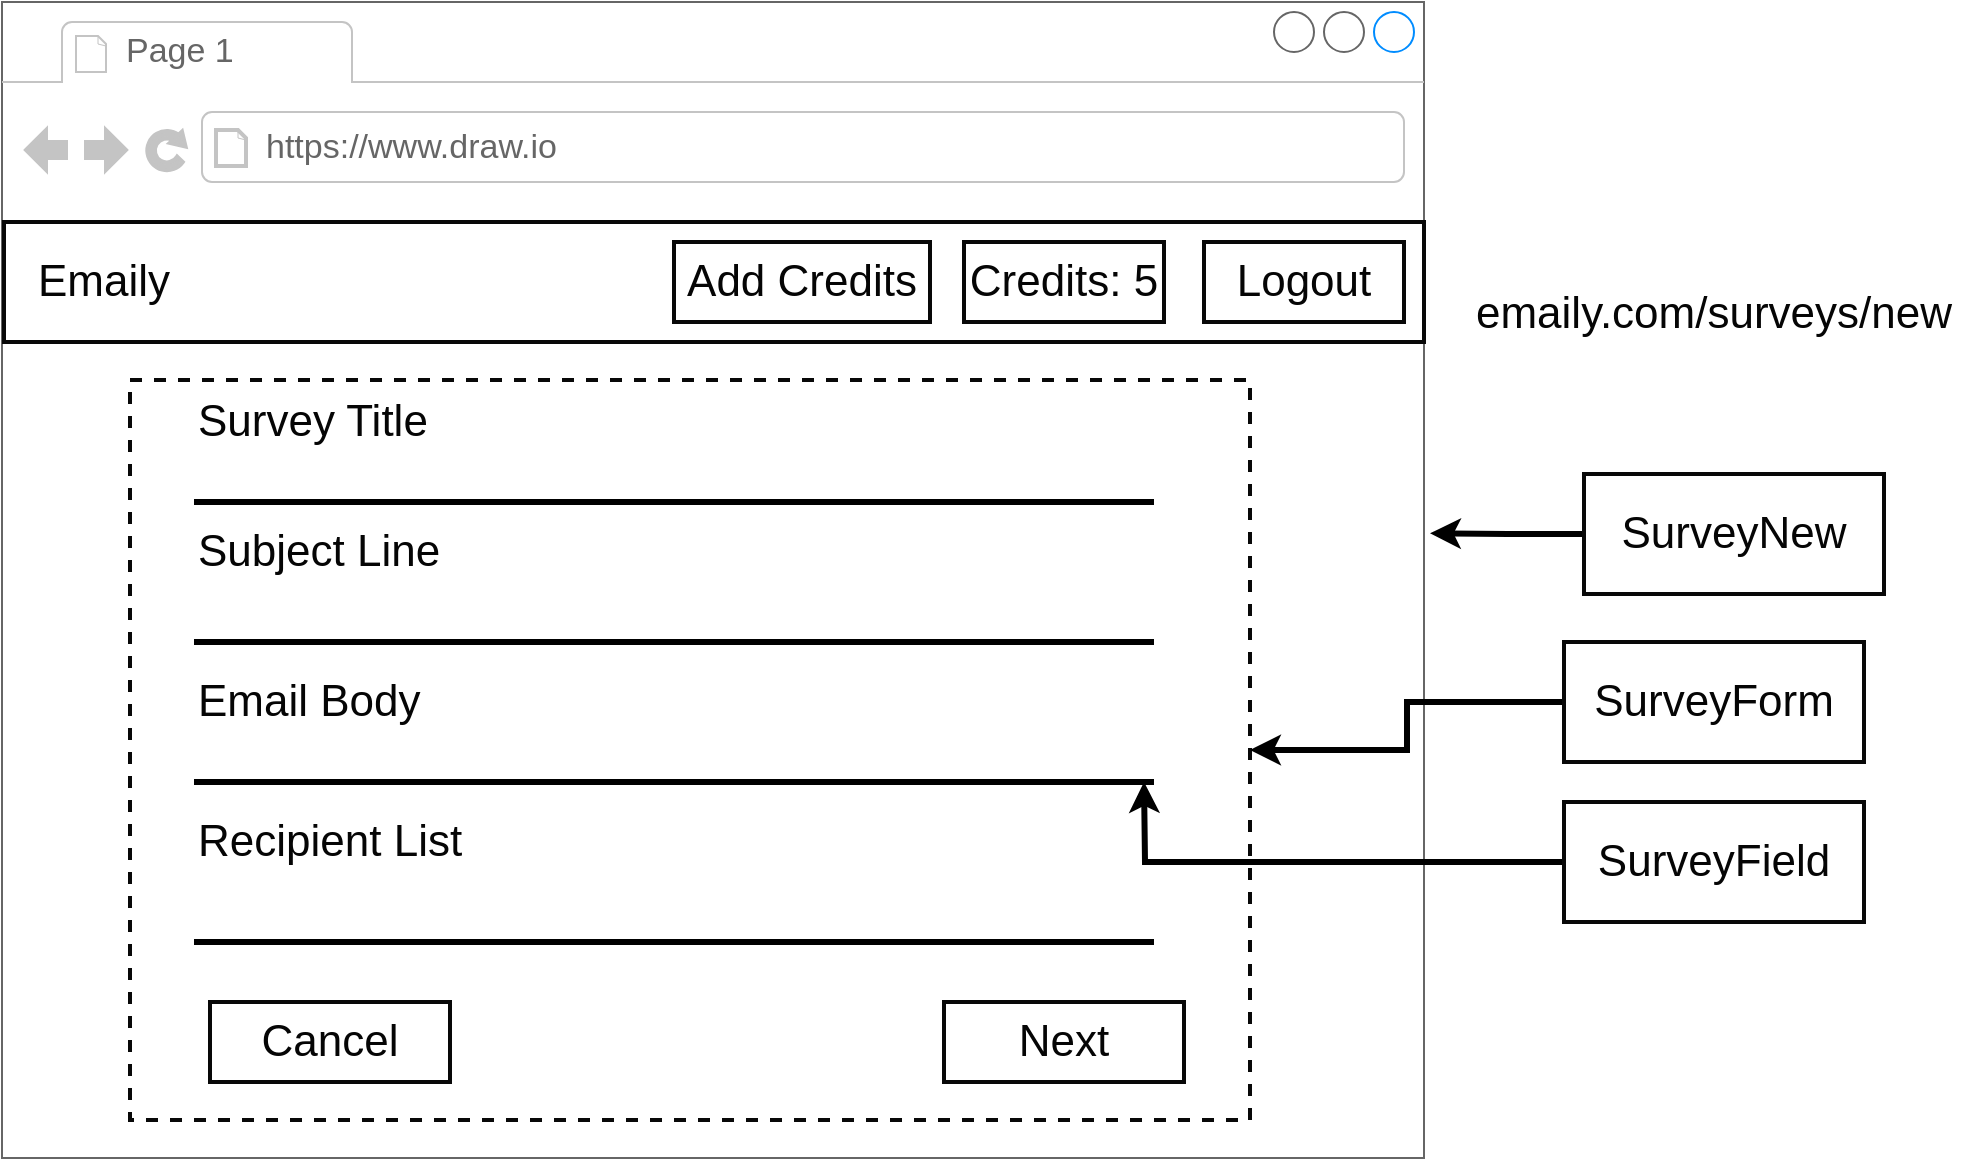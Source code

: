 <mxfile version="14.9.6" type="github" pages="14"><diagram id="0554aba6-4b60-9fb9-dcf9-7ab6ecd33e4d" name="001 - form"><mxGraphModel dx="1075" dy="-225" grid="1" gridSize="10" guides="1" tooltips="1" connect="1" arrows="1" fold="1" page="1" pageScale="1" pageWidth="1100" pageHeight="850" background="#ffffff" math="0" shadow="0"><root><mxCell id="0"/><mxCell id="1" parent="0"/><mxCell id="43" value="" style="strokeWidth=1;shadow=0;dashed=0;align=center;html=1;shape=mxgraph.mockup.containers.browserWindow;rSize=0;fillColor=#ffffff;strokeColor=#666666;mainText=,;recursiveResize=0;rounded=0;labelBackgroundColor=none;fontSize=22;fontColor=#050505;" parent="1" vertex="1"><mxGeometry x="50" y="930" width="711" height="578" as="geometry"/></mxCell><mxCell id="44" value="Page 1" style="strokeWidth=1;shadow=0;dashed=0;align=center;html=1;shape=mxgraph.mockup.containers.anchor;fontSize=17;fontColor=#666666;align=left;" parent="43" vertex="1"><mxGeometry x="60" y="12" width="110" height="26" as="geometry"/></mxCell><mxCell id="45" value="https://www.draw.io" style="strokeWidth=1;shadow=0;dashed=0;align=center;html=1;shape=mxgraph.mockup.containers.anchor;rSize=0;fontSize=17;fontColor=#666666;align=left;" parent="43" vertex="1"><mxGeometry x="130" y="60" width="250" height="26" as="geometry"/></mxCell><mxCell id="48" value="" style="rounded=0;whiteSpace=wrap;html=1;shadow=0;labelBackgroundColor=none;strokeColor=#080808;strokeWidth=2;fillColor=#ffffff;fontSize=22;fontColor=#050505;align=left;dashed=1;" parent="43" vertex="1"><mxGeometry x="64" y="189" width="560" height="370" as="geometry"/></mxCell><mxCell id="23" value="Survey Title" style="text;html=1;strokeColor=none;fillColor=none;align=left;verticalAlign=middle;whiteSpace=wrap;rounded=0;shadow=0;fontSize=22;fontColor=#050505;" parent="1" vertex="1"><mxGeometry x="146" y="1130" width="125" height="20" as="geometry"/></mxCell><mxCell id="24" value="Subject Line" style="text;html=1;strokeColor=none;fillColor=none;align=left;verticalAlign=middle;whiteSpace=wrap;rounded=0;shadow=0;fontSize=22;fontColor=#050505;" parent="1" vertex="1"><mxGeometry x="146" y="1195" width="125" height="20" as="geometry"/></mxCell><mxCell id="25" value="Email Body" style="text;html=1;strokeColor=none;fillColor=none;align=left;verticalAlign=middle;whiteSpace=wrap;rounded=0;shadow=0;fontSize=22;fontColor=#050505;" parent="1" vertex="1"><mxGeometry x="146" y="1270" width="125" height="20" as="geometry"/></mxCell><mxCell id="26" value="Recipient List" style="text;html=1;strokeColor=none;fillColor=none;align=left;verticalAlign=middle;whiteSpace=wrap;rounded=0;shadow=0;fontSize=22;fontColor=#050505;" parent="1" vertex="1"><mxGeometry x="146" y="1340" width="140" height="20" as="geometry"/></mxCell><mxCell id="27" value="Cancel" style="rounded=0;whiteSpace=wrap;html=1;shadow=0;strokeColor=#080808;strokeWidth=2;fillColor=none;fontSize=22;fontColor=#050505;align=center;" parent="1" vertex="1"><mxGeometry x="154" y="1430" width="120" height="40" as="geometry"/></mxCell><mxCell id="28" value="Next" style="rounded=0;whiteSpace=wrap;html=1;shadow=0;strokeColor=#080808;strokeWidth=2;fillColor=none;fontSize=22;fontColor=#050505;align=center;" parent="1" vertex="1"><mxGeometry x="521" y="1430" width="120" height="40" as="geometry"/></mxCell><mxCell id="29" value="" style="endArrow=none;html=1;strokeWidth=3;fontSize=22;fontColor=#050505;" parent="1" edge="1"><mxGeometry width="50" height="50" relative="1" as="geometry"><mxPoint x="146" y="1180" as="sourcePoint"/><mxPoint x="626" y="1180" as="targetPoint"/></mxGeometry></mxCell><mxCell id="30" value="" style="endArrow=none;html=1;strokeWidth=3;fontSize=22;fontColor=#050505;" parent="1" edge="1"><mxGeometry width="50" height="50" relative="1" as="geometry"><mxPoint x="146" y="1250" as="sourcePoint"/><mxPoint x="626" y="1250" as="targetPoint"/></mxGeometry></mxCell><mxCell id="31" value="" style="endArrow=none;html=1;strokeWidth=3;fontSize=22;fontColor=#050505;" parent="1" edge="1"><mxGeometry width="50" height="50" relative="1" as="geometry"><mxPoint x="146" y="1320" as="sourcePoint"/><mxPoint x="626" y="1320" as="targetPoint"/></mxGeometry></mxCell><mxCell id="32" value="" style="endArrow=none;html=1;strokeWidth=3;fontSize=22;fontColor=#050505;" parent="1" edge="1"><mxGeometry width="50" height="50" relative="1" as="geometry"><mxPoint x="146" y="1400" as="sourcePoint"/><mxPoint x="626" y="1400" as="targetPoint"/></mxGeometry></mxCell><mxCell id="33" value="" style="rounded=0;whiteSpace=wrap;html=1;shadow=0;strokeColor=#080808;strokeWidth=2;fillColor=none;fontSize=22;fontColor=#050505;align=center;" parent="1" vertex="1"><mxGeometry x="51" y="1040" width="710" height="60" as="geometry"/></mxCell><mxCell id="34" value="Emaily" style="text;html=1;strokeColor=none;fillColor=none;align=center;verticalAlign=middle;whiteSpace=wrap;rounded=0;shadow=0;fontSize=22;fontColor=#050505;" parent="1" vertex="1"><mxGeometry x="81" y="1060" width="40" height="20" as="geometry"/></mxCell><mxCell id="35" value="Logout" style="rounded=0;whiteSpace=wrap;html=1;shadow=0;strokeColor=#080808;strokeWidth=2;fillColor=none;fontSize=22;fontColor=#050505;align=center;" parent="1" vertex="1"><mxGeometry x="651" y="1050" width="100" height="40" as="geometry"/></mxCell><mxCell id="36" value="Credits: 5" style="rounded=0;whiteSpace=wrap;html=1;shadow=0;strokeColor=#080808;strokeWidth=2;fillColor=none;fontSize=22;fontColor=#050505;align=center;" parent="1" vertex="1"><mxGeometry x="531" y="1050" width="100" height="40" as="geometry"/></mxCell><mxCell id="37" value="Add Credits" style="rounded=0;whiteSpace=wrap;html=1;shadow=0;strokeColor=#080808;strokeWidth=2;fillColor=none;fontSize=22;fontColor=#050505;align=center;" parent="1" vertex="1"><mxGeometry x="386" y="1050" width="128" height="40" as="geometry"/></mxCell><mxCell id="38" value="emaily.com/surveys/&lt;span&gt;new&lt;/span&gt;" style="text;html=1;strokeColor=none;fillColor=none;align=center;verticalAlign=middle;whiteSpace=wrap;rounded=0;shadow=0;labelBackgroundColor=none;fontSize=22;fontColor=#050505;" parent="1" vertex="1"><mxGeometry x="781" y="1070" width="250" height="32" as="geometry"/></mxCell><mxCell id="39" style="edgeStyle=orthogonalEdgeStyle;rounded=0;html=1;exitX=0;exitY=0.5;entryX=1.004;entryY=0.475;entryPerimeter=0;startArrow=none;startFill=0;endArrow=classic;endFill=1;jettySize=auto;orthogonalLoop=1;strokeColor=#000000;strokeWidth=3;fontSize=22;fontColor=#050505;" parent="1" source="40" edge="1"><mxGeometry relative="1" as="geometry"><mxPoint x="764" y="1195.667" as="targetPoint"/></mxGeometry></mxCell><mxCell id="40" value="SurveyNew" style="rounded=0;whiteSpace=wrap;html=1;shadow=0;labelBackgroundColor=none;strokeColor=#080808;strokeWidth=2;fillColor=#ffffff;fontSize=22;fontColor=#050505;align=center;" parent="1" vertex="1"><mxGeometry x="841" y="1166" width="150" height="60" as="geometry"/></mxCell><mxCell id="41" style="edgeStyle=orthogonalEdgeStyle;rounded=0;html=1;exitX=0;exitY=0.5;startArrow=none;startFill=0;endArrow=classic;endFill=1;jettySize=auto;orthogonalLoop=1;strokeColor=#000000;strokeWidth=3;fontSize=22;fontColor=#050505;" parent="1" source="42" edge="1"><mxGeometry relative="1" as="geometry"><mxPoint x="621" y="1320" as="targetPoint"/></mxGeometry></mxCell><mxCell id="42" value="SurveyField" style="rounded=0;whiteSpace=wrap;html=1;shadow=0;labelBackgroundColor=none;strokeColor=#080808;strokeWidth=2;fillColor=#ffffff;fontSize=22;fontColor=#050505;align=center;" parent="1" vertex="1"><mxGeometry x="831" y="1330" width="150" height="60" as="geometry"/></mxCell><mxCell id="49" style="edgeStyle=orthogonalEdgeStyle;rounded=0;html=1;exitX=0;exitY=0.5;entryX=1;entryY=0.5;startArrow=none;startFill=0;endArrow=classic;endFill=1;jettySize=auto;orthogonalLoop=1;strokeColor=#000000;strokeWidth=3;fontSize=22;fontColor=#050505;" parent="1" source="46" target="48" edge="1"><mxGeometry relative="1" as="geometry"/></mxCell><mxCell id="46" value="SurveyForm" style="rounded=0;whiteSpace=wrap;html=1;shadow=0;labelBackgroundColor=none;strokeColor=#080808;strokeWidth=2;fillColor=#ffffff;fontSize=22;fontColor=#050505;align=center;" parent="1" vertex="1"><mxGeometry x="831" y="1250" width="150" height="60" as="geometry"/></mxCell></root></mxGraphModel></diagram><diagram id="a4adfacc-99eb-7467-ebf9-5bfe6834c10f" name="002 - form review"><mxGraphModel dx="1194" dy="-341" grid="1" gridSize="10" guides="1" tooltips="1" connect="1" arrows="1" fold="1" page="1" pageScale="1" pageWidth="1100" pageHeight="850" background="#ffffff" math="0" shadow="0"><root><mxCell id="0"/><mxCell id="1" parent="0"/><mxCell id="2" value="" style="strokeWidth=1;shadow=0;dashed=0;align=center;html=1;shape=mxgraph.mockup.containers.browserWindow;rSize=0;fillColor=#ffffff;strokeColor=#666666;mainText=,;recursiveResize=0;rounded=0;labelBackgroundColor=none;fontSize=22;fontColor=#050505;" parent="1" vertex="1"><mxGeometry x="50" y="930" width="711" height="578" as="geometry"/></mxCell><mxCell id="3" value="Page 1" style="strokeWidth=1;shadow=0;dashed=0;align=center;html=1;shape=mxgraph.mockup.containers.anchor;fontSize=17;fontColor=#666666;align=left;" parent="2" vertex="1"><mxGeometry x="60" y="12" width="110" height="26" as="geometry"/></mxCell><mxCell id="4" value="https://www.draw.io" style="strokeWidth=1;shadow=0;dashed=0;align=center;html=1;shape=mxgraph.mockup.containers.anchor;rSize=0;fontSize=17;fontColor=#666666;align=left;" parent="2" vertex="1"><mxGeometry x="130" y="60" width="250" height="26" as="geometry"/></mxCell><mxCell id="25" value="Campaign #01" style="text;html=1;strokeColor=none;fillColor=none;align=left;verticalAlign=middle;whiteSpace=wrap;rounded=0;shadow=0;labelBackgroundColor=none;fontSize=22;fontColor=#050505;fontStyle=2" parent="2" vertex="1"><mxGeometry x="96" y="226" width="504" height="20" as="geometry"/></mxCell><mxCell id="26" value="How was our service?" style="text;html=1;strokeColor=none;fillColor=none;align=left;verticalAlign=middle;whiteSpace=wrap;rounded=0;shadow=0;labelBackgroundColor=none;fontSize=22;fontColor=#050505;fontStyle=2" parent="2" vertex="1"><mxGeometry x="96" y="296" width="504" height="20" as="geometry"/></mxCell><mxCell id="27" value="Please rate your recent purchase" style="text;html=1;strokeColor=none;fillColor=none;align=left;verticalAlign=middle;whiteSpace=wrap;rounded=0;shadow=0;labelBackgroundColor=none;fontSize=22;fontColor=#050505;fontStyle=2" parent="2" vertex="1"><mxGeometry x="96" y="364" width="504" height="20" as="geometry"/></mxCell><mxCell id="28" value="email@email.com, email@email.com" style="text;html=1;strokeColor=none;fillColor=none;align=left;verticalAlign=middle;whiteSpace=wrap;rounded=0;shadow=0;labelBackgroundColor=none;fontSize=22;fontColor=#050505;fontStyle=2" parent="2" vertex="1"><mxGeometry x="97" y="440" width="504" height="20" as="geometry"/></mxCell><mxCell id="5" value="Survey Title" style="text;html=1;strokeColor=none;fillColor=none;align=left;verticalAlign=middle;whiteSpace=wrap;rounded=0;shadow=0;fontSize=22;fontColor=#050505;" parent="1" vertex="1"><mxGeometry x="146" y="1130" width="125" height="20" as="geometry"/></mxCell><mxCell id="6" value="Subject Line" style="text;html=1;strokeColor=none;fillColor=none;align=left;verticalAlign=middle;whiteSpace=wrap;rounded=0;shadow=0;fontSize=22;fontColor=#050505;" parent="1" vertex="1"><mxGeometry x="146" y="1195" width="125" height="20" as="geometry"/></mxCell><mxCell id="7" value="Email Body" style="text;html=1;strokeColor=none;fillColor=none;align=left;verticalAlign=middle;whiteSpace=wrap;rounded=0;shadow=0;fontSize=22;fontColor=#050505;" parent="1" vertex="1"><mxGeometry x="146" y="1270" width="125" height="20" as="geometry"/></mxCell><mxCell id="8" value="Recipient List" style="text;html=1;strokeColor=none;fillColor=none;align=left;verticalAlign=middle;whiteSpace=wrap;rounded=0;shadow=0;fontSize=22;fontColor=#050505;" parent="1" vertex="1"><mxGeometry x="146" y="1340" width="140" height="20" as="geometry"/></mxCell><mxCell id="9" value="Back" style="rounded=0;whiteSpace=wrap;html=1;shadow=0;strokeColor=#080808;strokeWidth=2;fillColor=none;fontSize=22;fontColor=#050505;align=center;" parent="1" vertex="1"><mxGeometry x="154" y="1430" width="120" height="40" as="geometry"/></mxCell><mxCell id="10" value="Send" style="rounded=0;whiteSpace=wrap;html=1;shadow=0;strokeColor=#080808;strokeWidth=2;fillColor=none;fontSize=22;fontColor=#050505;align=center;" parent="1" vertex="1"><mxGeometry x="521" y="1430" width="120" height="40" as="geometry"/></mxCell><mxCell id="15" value="" style="rounded=0;whiteSpace=wrap;html=1;shadow=0;strokeColor=#080808;strokeWidth=2;fillColor=none;fontSize=22;fontColor=#050505;align=center;" parent="1" vertex="1"><mxGeometry x="51" y="1040" width="710" height="60" as="geometry"/></mxCell><mxCell id="16" value="Emaily" style="text;html=1;strokeColor=none;fillColor=none;align=center;verticalAlign=middle;whiteSpace=wrap;rounded=0;shadow=0;fontSize=22;fontColor=#050505;" parent="1" vertex="1"><mxGeometry x="81" y="1060" width="40" height="20" as="geometry"/></mxCell><mxCell id="17" value="Logout" style="rounded=0;whiteSpace=wrap;html=1;shadow=0;strokeColor=#080808;strokeWidth=2;fillColor=none;fontSize=22;fontColor=#050505;align=center;" parent="1" vertex="1"><mxGeometry x="651" y="1050" width="100" height="40" as="geometry"/></mxCell><mxCell id="18" value="Credits: 5" style="rounded=0;whiteSpace=wrap;html=1;shadow=0;strokeColor=#080808;strokeWidth=2;fillColor=none;fontSize=22;fontColor=#050505;align=center;" parent="1" vertex="1"><mxGeometry x="531" y="1050" width="100" height="40" as="geometry"/></mxCell><mxCell id="19" value="Add Credits" style="rounded=0;whiteSpace=wrap;html=1;shadow=0;strokeColor=#080808;strokeWidth=2;fillColor=none;fontSize=22;fontColor=#050505;align=center;" parent="1" vertex="1"><mxGeometry x="386" y="1050" width="128" height="40" as="geometry"/></mxCell><mxCell id="20" value="emaily.com/surveys/new" style="text;html=1;strokeColor=none;fillColor=none;align=center;verticalAlign=middle;whiteSpace=wrap;rounded=0;shadow=0;labelBackgroundColor=none;fontSize=22;fontColor=#050505;" parent="1" vertex="1"><mxGeometry x="781" y="1070" width="250" height="32" as="geometry"/></mxCell><mxCell id="21" style="edgeStyle=orthogonalEdgeStyle;rounded=0;html=1;exitX=0;exitY=0.5;entryX=1;entryY=0.5;startArrow=none;startFill=0;endArrow=classic;endFill=1;jettySize=auto;orthogonalLoop=1;strokeColor=#000000;strokeWidth=3;fontSize=22;fontColor=#050505;" parent="1" source="22" target="27" edge="1"><mxGeometry relative="1" as="geometry"><mxPoint x="764" y="1195.667" as="targetPoint"/><Array as="points"><mxPoint x="746" y="1196"/><mxPoint x="746" y="1304"/></Array></mxGeometry></mxCell><mxCell id="22" value="SurveyFormReview" style="rounded=0;whiteSpace=wrap;html=1;shadow=0;labelBackgroundColor=none;strokeColor=#080808;strokeWidth=2;fillColor=#ffffff;fontSize=22;fontColor=#050505;align=center;" parent="1" vertex="1"><mxGeometry x="841" y="1166" width="209" height="60" as="geometry"/></mxCell></root></mxGraphModel></diagram><diagram id="9866951e-9fb8-d6fb-4092-b807a238d4d7" name="003 - form structure"><mxGraphModel dx="1194" dy="509" grid="1" gridSize="10" guides="1" tooltips="1" connect="1" arrows="1" fold="1" page="1" pageScale="1" pageWidth="1100" pageHeight="850" background="#ffffff" math="0" shadow="0"><root><mxCell id="0"/><mxCell id="1" parent="0"/><mxCell id="5" value="" style="edgeStyle=orthogonalEdgeStyle;rounded=0;html=1;startArrow=none;startFill=0;endArrow=classic;endFill=1;jettySize=auto;orthogonalLoop=1;strokeColor=#000000;strokeWidth=3;fontSize=22;fontColor=#050505;" parent="1" source="2" target="4" edge="1"><mxGeometry relative="1" as="geometry"/></mxCell><mxCell id="2" value="App" style="rounded=0;whiteSpace=wrap;html=1;shadow=0;labelBackgroundColor=none;strokeColor=#080808;strokeWidth=2;fillColor=#ffffff;fontSize=22;fontColor=#050505;align=center;" parent="1" vertex="1"><mxGeometry x="450" y="160" width="120" height="60" as="geometry"/></mxCell><mxCell id="7" value="" style="edgeStyle=orthogonalEdgeStyle;rounded=0;html=1;startArrow=none;startFill=0;endArrow=classic;endFill=1;jettySize=auto;orthogonalLoop=1;strokeColor=#000000;strokeWidth=3;fontSize=22;fontColor=#050505;" parent="1" source="4" target="6" edge="1"><mxGeometry relative="1" as="geometry"/></mxCell><mxCell id="11" value="" style="edgeStyle=orthogonalEdgeStyle;rounded=0;html=1;startArrow=none;startFill=0;endArrow=classic;endFill=1;jettySize=auto;orthogonalLoop=1;strokeColor=#000000;strokeWidth=3;fontSize=22;fontColor=#050505;" parent="1" source="4" target="10" edge="1"><mxGeometry relative="1" as="geometry"/></mxCell><mxCell id="4" value="SurveyNew" style="rounded=0;whiteSpace=wrap;html=1;shadow=0;labelBackgroundColor=none;strokeColor=#080808;strokeWidth=2;fillColor=#ffffff;fontSize=22;fontColor=#050505;align=center;" parent="1" vertex="1"><mxGeometry x="450" y="260" width="120" height="60" as="geometry"/></mxCell><mxCell id="10" value="SurveyFormReview" style="rounded=0;whiteSpace=wrap;html=1;shadow=0;labelBackgroundColor=none;strokeColor=#080808;strokeWidth=2;fillColor=#ffffff;fontSize=22;fontColor=#050505;align=center;" parent="1" vertex="1"><mxGeometry x="525" y="400" width="225" height="60" as="geometry"/></mxCell><mxCell id="9" value="" style="edgeStyle=orthogonalEdgeStyle;rounded=0;html=1;startArrow=none;startFill=0;endArrow=classic;endFill=1;jettySize=auto;orthogonalLoop=1;strokeColor=#000000;strokeWidth=3;fontSize=22;fontColor=#050505;" parent="1" source="6" target="8" edge="1"><mxGeometry relative="1" as="geometry"/></mxCell><mxCell id="13" value="" style="edgeStyle=orthogonalEdgeStyle;rounded=0;html=1;startArrow=none;startFill=0;endArrow=classic;endFill=1;jettySize=auto;orthogonalLoop=1;strokeColor=#000000;strokeWidth=3;fontSize=22;fontColor=#050505;" parent="1" source="6" target="8" edge="1"><mxGeometry relative="1" as="geometry"/></mxCell><mxCell id="17" style="edgeStyle=orthogonalEdgeStyle;rounded=0;html=1;exitX=0.75;exitY=1;entryX=0.5;entryY=0;startArrow=none;startFill=0;endArrow=classic;endFill=1;jettySize=auto;orthogonalLoop=1;strokeColor=#000000;strokeWidth=3;fontSize=22;fontColor=#050505;" parent="1" source="6" target="16" edge="1"><mxGeometry relative="1" as="geometry"/></mxCell><mxCell id="18" style="edgeStyle=orthogonalEdgeStyle;rounded=0;html=1;exitX=0.25;exitY=1;entryX=0.5;entryY=0;startArrow=none;startFill=0;endArrow=classic;endFill=1;jettySize=auto;orthogonalLoop=1;strokeColor=#000000;strokeWidth=3;fontSize=22;fontColor=#050505;" parent="1" source="6" target="15" edge="1"><mxGeometry relative="1" as="geometry"/></mxCell><mxCell id="6" value="SurveyForm" style="rounded=0;whiteSpace=wrap;html=1;shadow=0;labelBackgroundColor=none;strokeColor=#080808;strokeWidth=2;fillColor=#ffffff;fontSize=22;fontColor=#050505;align=center;" parent="1" vertex="1"><mxGeometry x="360" y="400" width="140" height="60" as="geometry"/></mxCell><mxCell id="8" value="SurveyField" style="rounded=0;whiteSpace=wrap;html=1;shadow=0;labelBackgroundColor=none;strokeColor=#080808;strokeWidth=2;fillColor=#ffffff;fontSize=22;fontColor=#050505;align=center;" parent="1" vertex="1"><mxGeometry x="360" y="510" width="140" height="60" as="geometry"/></mxCell><mxCell id="15" value="SurveyField" style="rounded=0;whiteSpace=wrap;html=1;shadow=0;labelBackgroundColor=none;strokeColor=#080808;strokeWidth=2;fillColor=#ffffff;fontSize=22;fontColor=#050505;align=center;" parent="1" vertex="1"><mxGeometry x="220" y="510" width="140" height="60" as="geometry"/></mxCell><mxCell id="16" value="SurveyField" style="rounded=0;whiteSpace=wrap;html=1;shadow=0;labelBackgroundColor=none;strokeColor=#080808;strokeWidth=2;fillColor=#ffffff;fontSize=22;fontColor=#050505;align=center;" parent="1" vertex="1"><mxGeometry x="498" y="510" width="140" height="60" as="geometry"/></mxCell></root></mxGraphModel></diagram><diagram name="003.5 - form problem" id="196ff938-f9e8-ff15-ac81-75e4adb1f45e"><mxGraphModel dx="1081" dy="509" grid="1" gridSize="10" guides="1" tooltips="1" connect="1" arrows="1" fold="1" page="1" pageScale="1" pageWidth="1100" pageHeight="850" background="#ffffff" math="0" shadow="0"><root><mxCell id="0"/><mxCell id="1" parent="0"/><mxCell id="2" value="" style="edgeStyle=orthogonalEdgeStyle;rounded=0;html=1;startArrow=none;startFill=0;endArrow=classic;endFill=1;jettySize=auto;orthogonalLoop=1;strokeColor=#000000;strokeWidth=3;fontSize=22;fontColor=#050505;" parent="1" source="3" target="6" edge="1"><mxGeometry relative="1" as="geometry"/></mxCell><mxCell id="3" value="App" style="rounded=0;whiteSpace=wrap;html=1;shadow=0;labelBackgroundColor=none;strokeColor=#080808;strokeWidth=2;fillColor=#ffffff;fontSize=22;fontColor=#050505;align=center;" parent="1" vertex="1"><mxGeometry x="450" y="160" width="120" height="60" as="geometry"/></mxCell><mxCell id="4" value="" style="edgeStyle=orthogonalEdgeStyle;rounded=0;html=1;startArrow=none;startFill=0;endArrow=classic;endFill=1;jettySize=auto;orthogonalLoop=1;strokeColor=#000000;strokeWidth=3;fontSize=22;fontColor=#050505;" parent="1" source="6" target="12" edge="1"><mxGeometry relative="1" as="geometry"/></mxCell><mxCell id="5" value="" style="edgeStyle=orthogonalEdgeStyle;rounded=0;html=1;startArrow=none;startFill=0;endArrow=classic;endFill=1;jettySize=auto;orthogonalLoop=1;strokeColor=#000000;strokeWidth=3;fontSize=22;fontColor=#050505;" parent="1" source="6" target="7" edge="1"><mxGeometry relative="1" as="geometry"/></mxCell><mxCell id="6" value="SurveyNew" style="rounded=0;whiteSpace=wrap;html=1;shadow=0;labelBackgroundColor=none;strokeColor=#080808;strokeWidth=2;fillColor=#ffffff;fontSize=22;fontColor=#050505;align=center;" parent="1" vertex="1"><mxGeometry x="450" y="260" width="120" height="60" as="geometry"/></mxCell><mxCell id="7" value="SurveyFormReview" style="rounded=0;whiteSpace=wrap;html=1;shadow=0;labelBackgroundColor=none;strokeColor=#080808;strokeWidth=2;fillColor=#ffffff;fontSize=22;fontColor=#050505;align=center;" parent="1" vertex="1"><mxGeometry x="525" y="400" width="225" height="60" as="geometry"/></mxCell><mxCell id="8" value="" style="edgeStyle=orthogonalEdgeStyle;rounded=0;html=1;startArrow=none;startFill=0;endArrow=classic;endFill=1;jettySize=auto;orthogonalLoop=1;strokeColor=#000000;strokeWidth=3;fontSize=22;fontColor=#050505;" parent="1" source="12" target="13" edge="1"><mxGeometry relative="1" as="geometry"/></mxCell><mxCell id="9" value="" style="edgeStyle=orthogonalEdgeStyle;rounded=0;html=1;startArrow=none;startFill=0;endArrow=classic;endFill=1;jettySize=auto;orthogonalLoop=1;strokeColor=#000000;strokeWidth=3;fontSize=22;fontColor=#050505;" parent="1" source="12" target="13" edge="1"><mxGeometry relative="1" as="geometry"/></mxCell><mxCell id="10" style="edgeStyle=orthogonalEdgeStyle;rounded=0;html=1;exitX=0.75;exitY=1;entryX=0.5;entryY=0;startArrow=none;startFill=0;endArrow=classic;endFill=1;jettySize=auto;orthogonalLoop=1;strokeColor=#000000;strokeWidth=3;fontSize=22;fontColor=#050505;" parent="1" source="12" target="15" edge="1"><mxGeometry relative="1" as="geometry"/></mxCell><mxCell id="11" style="edgeStyle=orthogonalEdgeStyle;rounded=0;html=1;exitX=0.25;exitY=1;entryX=0.5;entryY=0;startArrow=none;startFill=0;endArrow=classic;endFill=1;jettySize=auto;orthogonalLoop=1;strokeColor=#000000;strokeWidth=3;fontSize=22;fontColor=#050505;" parent="1" source="12" target="14" edge="1"><mxGeometry relative="1" as="geometry"/></mxCell><mxCell id="12" value="SurveyForm" style="rounded=0;whiteSpace=wrap;html=1;shadow=0;labelBackgroundColor=none;strokeColor=#080808;strokeWidth=2;fillColor=#ffffff;fontSize=22;fontColor=#050505;align=center;" parent="1" vertex="1"><mxGeometry x="360" y="400" width="140" height="60" as="geometry"/></mxCell><mxCell id="13" value="SurveyField" style="rounded=0;whiteSpace=wrap;html=1;shadow=0;labelBackgroundColor=none;strokeColor=#080808;strokeWidth=2;fillColor=#ffffff;fontSize=22;fontColor=#050505;align=center;" parent="1" vertex="1"><mxGeometry x="360" y="510" width="140" height="60" as="geometry"/></mxCell><mxCell id="14" value="SurveyField" style="rounded=0;whiteSpace=wrap;html=1;shadow=0;labelBackgroundColor=none;strokeColor=#080808;strokeWidth=2;fillColor=#ffffff;fontSize=22;fontColor=#050505;align=center;" parent="1" vertex="1"><mxGeometry x="220" y="510" width="140" height="60" as="geometry"/></mxCell><mxCell id="15" value="SurveyField" style="rounded=0;whiteSpace=wrap;html=1;shadow=0;labelBackgroundColor=none;strokeColor=#080808;strokeWidth=2;fillColor=#ffffff;fontSize=22;fontColor=#050505;align=center;" parent="1" vertex="1"><mxGeometry x="498" y="510" width="140" height="60" as="geometry"/></mxCell><mxCell id="16" style="edgeStyle=orthogonalEdgeStyle;rounded=0;html=1;exitX=0;exitY=0.75;entryX=0.5;entryY=1;startArrow=none;startFill=0;endArrow=classic;endFill=1;jettySize=auto;orthogonalLoop=1;strokeColor=#000000;strokeWidth=3;fontSize=22;fontColor=#050505;" parent="1" source="18" target="15" edge="1"><mxGeometry relative="1" as="geometry"/></mxCell><mxCell id="17" style="edgeStyle=orthogonalEdgeStyle;rounded=0;html=1;exitX=0.5;exitY=0;entryX=1;entryY=0.5;startArrow=none;startFill=0;endArrow=classic;endFill=1;jettySize=auto;orthogonalLoop=1;strokeColor=#000000;strokeWidth=3;fontSize=22;fontColor=#050505;" parent="1" source="18" target="7" edge="1"><mxGeometry relative="1" as="geometry"/></mxCell><mxCell id="18" value="Fields are collecting values from the user that the SurveyForm and SurveryFormReview need to know about!" style="text;html=1;strokeColor=none;fillColor=none;align=center;verticalAlign=middle;whiteSpace=wrap;rounded=0;shadow=0;labelBackgroundColor=none;fontSize=22;fontColor=#050505;" parent="1" vertex="1"><mxGeometry x="750" y="505" width="250" height="130" as="geometry"/></mxCell></root></mxGraphModel></diagram><diagram id="40dd35b5-cd5d-8d9d-b256-0c2241764eb7" name="004 - form with redux"><mxGraphModel dx="1194" dy="509" grid="1" gridSize="10" guides="1" tooltips="1" connect="1" arrows="1" fold="1" page="1" pageScale="1" pageWidth="1100" pageHeight="850" background="#ffffff" math="0" shadow="0"><root><mxCell id="0"/><mxCell id="1" parent="0"/><mxCell id="2" value="" style="edgeStyle=orthogonalEdgeStyle;rounded=0;html=1;startArrow=none;startFill=0;endArrow=classic;endFill=1;jettySize=auto;orthogonalLoop=1;strokeColor=#000000;strokeWidth=3;fontSize=22;fontColor=#050505;" parent="1" source="3" target="6" edge="1"><mxGeometry relative="1" as="geometry"/></mxCell><mxCell id="3" value="App" style="rounded=0;whiteSpace=wrap;html=1;shadow=0;labelBackgroundColor=none;strokeColor=#080808;strokeWidth=2;fillColor=#ffffff;fontSize=22;fontColor=#050505;align=center;" parent="1" vertex="1"><mxGeometry x="440" y="210" width="120" height="60" as="geometry"/></mxCell><mxCell id="4" value="" style="edgeStyle=orthogonalEdgeStyle;rounded=0;html=1;startArrow=none;startFill=0;endArrow=classic;endFill=1;jettySize=auto;orthogonalLoop=1;strokeColor=#000000;strokeWidth=3;fontSize=22;fontColor=#050505;" parent="1" source="6" target="12" edge="1"><mxGeometry relative="1" as="geometry"/></mxCell><mxCell id="5" value="" style="edgeStyle=orthogonalEdgeStyle;rounded=0;html=1;startArrow=none;startFill=0;endArrow=classic;endFill=1;jettySize=auto;orthogonalLoop=1;strokeColor=#000000;strokeWidth=3;fontSize=22;fontColor=#050505;" parent="1" source="6" target="7" edge="1"><mxGeometry relative="1" as="geometry"/></mxCell><mxCell id="6" value="SurveyNew" style="rounded=0;whiteSpace=wrap;html=1;shadow=0;labelBackgroundColor=none;strokeColor=#080808;strokeWidth=2;fillColor=#ffffff;fontSize=22;fontColor=#050505;align=center;" parent="1" vertex="1"><mxGeometry x="440" y="310" width="120" height="60" as="geometry"/></mxCell><mxCell id="7" value="SurveyFormReview" style="rounded=0;whiteSpace=wrap;html=1;shadow=0;labelBackgroundColor=none;strokeColor=#080808;strokeWidth=2;fillColor=#ffffff;fontSize=22;fontColor=#050505;align=center;" parent="1" vertex="1"><mxGeometry x="515" y="450" width="225" height="60" as="geometry"/></mxCell><mxCell id="8" value="" style="edgeStyle=orthogonalEdgeStyle;rounded=0;html=1;startArrow=none;startFill=0;endArrow=classic;endFill=1;jettySize=auto;orthogonalLoop=1;strokeColor=#000000;strokeWidth=3;fontSize=22;fontColor=#050505;" parent="1" source="12" target="13" edge="1"><mxGeometry relative="1" as="geometry"/></mxCell><mxCell id="9" value="" style="edgeStyle=orthogonalEdgeStyle;rounded=0;html=1;startArrow=none;startFill=0;endArrow=classic;endFill=1;jettySize=auto;orthogonalLoop=1;strokeColor=#000000;strokeWidth=3;fontSize=22;fontColor=#050505;" parent="1" source="12" target="13" edge="1"><mxGeometry relative="1" as="geometry"/></mxCell><mxCell id="10" style="edgeStyle=orthogonalEdgeStyle;rounded=0;html=1;exitX=0.75;exitY=1;entryX=0.5;entryY=0;startArrow=none;startFill=0;endArrow=classic;endFill=1;jettySize=auto;orthogonalLoop=1;strokeColor=#000000;strokeWidth=3;fontSize=22;fontColor=#050505;" parent="1" source="12" target="15" edge="1"><mxGeometry relative="1" as="geometry"/></mxCell><mxCell id="11" style="edgeStyle=orthogonalEdgeStyle;rounded=0;html=1;exitX=0.25;exitY=1;entryX=0.5;entryY=0;startArrow=none;startFill=0;endArrow=classic;endFill=1;jettySize=auto;orthogonalLoop=1;strokeColor=#000000;strokeWidth=3;fontSize=22;fontColor=#050505;" parent="1" source="12" target="14" edge="1"><mxGeometry relative="1" as="geometry"/></mxCell><mxCell id="12" value="SurveyForm" style="rounded=0;whiteSpace=wrap;html=1;shadow=0;labelBackgroundColor=none;strokeColor=#080808;strokeWidth=2;fillColor=#ffffff;fontSize=22;fontColor=#050505;align=center;" parent="1" vertex="1"><mxGeometry x="350" y="450" width="140" height="60" as="geometry"/></mxCell><mxCell id="13" value="SurveyField" style="rounded=0;whiteSpace=wrap;html=1;shadow=0;labelBackgroundColor=none;strokeColor=#080808;strokeWidth=2;fillColor=#ffffff;fontSize=22;fontColor=#050505;align=center;" parent="1" vertex="1"><mxGeometry x="350" y="560" width="140" height="60" as="geometry"/></mxCell><mxCell id="22" style="edgeStyle=orthogonalEdgeStyle;rounded=0;html=1;exitX=0;exitY=0.5;entryX=0;entryY=0.5;startArrow=none;startFill=0;endArrow=classic;endFill=1;jettySize=auto;orthogonalLoop=1;strokeColor=#000000;strokeWidth=3;fontSize=22;fontColor=#050505;" parent="1" source="14" target="21" edge="1"><mxGeometry relative="1" as="geometry"/></mxCell><mxCell id="14" value="SurveyField" style="rounded=0;whiteSpace=wrap;html=1;shadow=0;labelBackgroundColor=none;strokeColor=#080808;strokeWidth=2;fillColor=#ffffff;fontSize=22;fontColor=#050505;align=center;" parent="1" vertex="1"><mxGeometry x="210" y="560" width="140" height="60" as="geometry"/></mxCell><mxCell id="15" value="SurveyField" style="rounded=0;whiteSpace=wrap;html=1;shadow=0;labelBackgroundColor=none;strokeColor=#080808;strokeWidth=2;fillColor=#ffffff;fontSize=22;fontColor=#050505;align=center;" parent="1" vertex="1"><mxGeometry x="488" y="560" width="140" height="60" as="geometry"/></mxCell><mxCell id="20" value="" style="edgeStyle=orthogonalEdgeStyle;rounded=0;html=1;startArrow=none;startFill=0;endArrow=classic;endFill=1;jettySize=auto;orthogonalLoop=1;strokeColor=#000000;strokeWidth=3;fontSize=22;fontColor=#050505;" parent="1" source="21" edge="1"><mxGeometry relative="1" as="geometry"><mxPoint x="500" y="210" as="targetPoint"/></mxGeometry></mxCell><mxCell id="25" style="edgeStyle=orthogonalEdgeStyle;rounded=0;html=1;exitX=1;exitY=0.5;entryX=1;entryY=0.5;startArrow=none;startFill=0;endArrow=classic;endFill=1;jettySize=auto;orthogonalLoop=1;strokeColor=#000000;strokeWidth=3;fontSize=22;fontColor=#050505;" parent="1" source="21" target="7" edge="1"><mxGeometry relative="1" as="geometry"/></mxCell><mxCell id="21" value="Redux" style="rounded=0;whiteSpace=wrap;html=1;shadow=0;labelBackgroundColor=none;strokeColor=#080808;strokeWidth=2;fillColor=#ffffff;fontSize=22;fontColor=#050505;align=center;" parent="1" vertex="1"><mxGeometry x="440" y="110" width="120" height="60" as="geometry"/></mxCell><mxCell id="23" value="Typing calls action creator, updates state in Redux Store" style="text;html=1;strokeColor=none;fillColor=none;align=center;verticalAlign=middle;whiteSpace=wrap;rounded=0;shadow=0;labelBackgroundColor=none;fontSize=22;fontColor=#050505;" parent="1" vertex="1"><mxGeometry x="210" y="290" width="150" height="20" as="geometry"/></mxCell><mxCell id="26" value="SurveyFormReview can use 'connect' to pull data out of Redux" style="text;html=1;strokeColor=none;fillColor=none;align=center;verticalAlign=middle;whiteSpace=wrap;rounded=0;shadow=0;labelBackgroundColor=none;fontSize=22;fontColor=#050505;" parent="1" vertex="1"><mxGeometry x="790" y="300" width="150" height="20" as="geometry"/></mxCell></root></mxGraphModel></diagram><diagram id="ba628dcc-9160-a871-b142-2e66b57213cd" name="005 - redux form"><mxGraphModel dx="1194" dy="509" grid="1" gridSize="10" guides="1" tooltips="1" connect="1" arrows="1" fold="1" page="1" pageScale="1" pageWidth="1100" pageHeight="850" background="#ffffff" math="0" shadow="0"><root><mxCell id="0"/><mxCell id="1" parent="0"/><mxCell id="20" style="edgeStyle=orthogonalEdgeStyle;rounded=0;html=1;exitX=1;exitY=0.5;startArrow=none;startFill=0;endArrow=classic;endFill=1;jettySize=auto;orthogonalLoop=1;strokeColor=#000000;strokeWidth=3;fontSize=22;fontColor=#050505;" parent="1" source="18" target="19" edge="1"><mxGeometry relative="1" as="geometry"/></mxCell><mxCell id="18" value="Redux" style="rounded=0;whiteSpace=wrap;html=1;shadow=0;labelBackgroundColor=none;strokeColor=#080808;strokeWidth=2;fillColor=#ffffff;fontSize=22;fontColor=#050505;align=center;" parent="1" vertex="1"><mxGeometry x="210" y="300" width="120" height="60" as="geometry"/></mxCell><mxCell id="23" style="edgeStyle=orthogonalEdgeStyle;rounded=0;html=1;exitX=1;exitY=0.25;entryX=0;entryY=0.5;startArrow=none;startFill=0;endArrow=classic;endFill=1;jettySize=auto;orthogonalLoop=1;strokeColor=#000000;strokeWidth=3;fontSize=22;fontColor=#050505;" parent="1" source="19" target="21" edge="1"><mxGeometry relative="1" as="geometry"/></mxCell><mxCell id="24" style="edgeStyle=orthogonalEdgeStyle;rounded=0;html=1;exitX=1;exitY=0.75;entryX=0;entryY=0.5;startArrow=none;startFill=0;endArrow=classic;endFill=1;jettySize=auto;orthogonalLoop=1;strokeColor=#000000;strokeWidth=3;fontSize=22;fontColor=#050505;" parent="1" source="19" target="22" edge="1"><mxGeometry relative="1" as="geometry"/></mxCell><mxCell id="19" value="Store" style="rounded=0;whiteSpace=wrap;html=1;shadow=0;labelBackgroundColor=none;strokeColor=#080808;strokeWidth=2;fillColor=#ffffff;fontSize=22;fontColor=#050505;align=center;" parent="1" vertex="1"><mxGeometry x="380" y="300" width="120" height="60" as="geometry"/></mxCell><mxCell id="21" value="authReducer" style="rounded=0;whiteSpace=wrap;html=1;shadow=0;labelBackgroundColor=none;strokeColor=#080808;strokeWidth=2;fillColor=#ffffff;fontSize=22;fontColor=#050505;align=center;" parent="1" vertex="1"><mxGeometry x="590" y="240" width="160" height="60" as="geometry"/></mxCell><mxCell id="22" value="formReducer" style="rounded=0;whiteSpace=wrap;html=1;shadow=0;labelBackgroundColor=none;strokeColor=#080808;strokeWidth=2;fillColor=#ffffff;fontSize=22;fontColor=#050505;align=center;" parent="1" vertex="1"><mxGeometry x="590" y="360" width="160" height="60" as="geometry"/></mxCell><mxCell id="27" value="formReducer is managed entirely by ReduxForm, it records all the values from our form automatically" style="text;html=1;strokeColor=none;fillColor=none;align=center;verticalAlign=middle;whiteSpace=wrap;rounded=0;shadow=0;labelBackgroundColor=none;fontSize=22;fontColor=#050505;fontStyle=2" parent="1" vertex="1"><mxGeometry x="535" y="470" width="270" height="20" as="geometry"/></mxCell><mxCell id="28" value="{&lt;div&gt;&amp;nbsp; surveyForm: {&lt;/div&gt;&lt;div&gt;&amp;nbsp; &amp;nbsp; &amp;nbsp;subjectLine: 'My Subject',&lt;/div&gt;&lt;div&gt;&amp;nbsp; &amp;nbsp; &amp;nbsp;recipientList: 'email@email.com'&lt;/div&gt;&lt;div&gt;&amp;nbsp; }&lt;/div&gt;&lt;div&gt;}&lt;/div&gt;" style="text;html=1;strokeColor=none;fillColor=none;align=left;verticalAlign=middle;whiteSpace=wrap;rounded=0;shadow=0;labelBackgroundColor=none;fontSize=22;fontColor=#050505;" parent="1" vertex="1"><mxGeometry x="460" y="540" width="390" height="160" as="geometry"/></mxCell></root></mxGraphModel></diagram><diagram id="536e69ec-24b1-fffc-f764-618f22407475" name="006 - emails"><mxGraphModel dx="1238" dy="539" grid="1" gridSize="10" guides="1" tooltips="1" connect="1" arrows="1" fold="1" page="1" pageScale="1" pageWidth="1100" pageHeight="850" background="#ffffff" math="0" shadow="0"><root><mxCell id="0"/><mxCell id="1" parent="0"/><mxCell id="2" value="email@example.com, ema124il@exampl, ema44il@example.com" style="text;html=1;strokeColor=none;fillColor=none;align=center;verticalAlign=middle;whiteSpace=wrap;rounded=0;shadow=0;labelBackgroundColor=none;fontSize=22;fontColor=#050505;" vertex="1" parent="1"><mxGeometry x="140" y="200" width="760" as="geometry"/></mxCell><mxCell id="4" value="&lt;span&gt;email@example.com&lt;/span&gt;" style="rounded=0;whiteSpace=wrap;html=1;shadow=0;labelBackgroundColor=none;strokeColor=#080808;strokeWidth=2;fillColor=#ffffff;fontSize=22;fontColor=#050505;align=center;" vertex="1" parent="1"><mxGeometry x="380" y="310" width="260" height="60" as="geometry"/></mxCell><mxCell id="5" value="&lt;span&gt;ema124il@example.com&lt;/span&gt;" style="rounded=0;whiteSpace=wrap;html=1;shadow=0;labelBackgroundColor=none;strokeColor=#080808;strokeWidth=2;fillColor=#ffffff;fontSize=22;fontColor=#050505;align=center;" vertex="1" parent="1"><mxGeometry x="380" y="370" width="260" height="60" as="geometry"/></mxCell><mxCell id="7" value="ema44il@example.com&lt;br&gt;" style="rounded=0;whiteSpace=wrap;html=1;shadow=0;labelBackgroundColor=none;strokeColor=#080808;strokeWidth=2;fillColor=#ffffff;fontSize=22;fontColor=#050505;align=center;" vertex="1" parent="1"><mxGeometry x="380" y="430" width="260" height="60" as="geometry"/></mxCell><mxCell id="8" value="" style="endArrow=classic;html=1;strokeColor=#000000;strokeWidth=3;fontSize=22;fontColor=#050505;entryX=0.5;entryY=0;" edge="1" parent="1" target="4"><mxGeometry width="50" height="50" relative="1" as="geometry"><mxPoint x="510" y="220" as="sourcePoint"/><mxPoint x="560" y="250" as="targetPoint"/></mxGeometry></mxCell></root></mxGraphModel></diagram><diagram id="eac151d7-0a73-eb49-3042-3152bfb1c5a1" name="007 - email validation"><mxGraphModel dx="1194" dy="509" grid="1" gridSize="10" guides="1" tooltips="1" connect="1" arrows="1" fold="1" page="1" pageScale="1" pageWidth="1100" pageHeight="850" background="#ffffff" math="0" shadow="0"><root><mxCell id="0"/><mxCell id="1" parent="0"/><mxCell id="2" value="good@email.com, invalid@email, good2@email2.com" style="text;html=1;strokeColor=none;fillColor=none;align=center;verticalAlign=middle;whiteSpace=wrap;rounded=0;shadow=0;labelBackgroundColor=none;fontSize=22;fontColor=#050505;" parent="1" vertex="1"><mxGeometry x="140" y="110" width="760" as="geometry"/></mxCell><mxCell id="6" value="" style="endArrow=classic;html=1;strokeColor=#000000;strokeWidth=3;fontSize=22;fontColor=#050505;entryX=0.5;entryY=0;" parent="1" edge="1"><mxGeometry width="50" height="50" relative="1" as="geometry"><mxPoint x="510" y="130" as="sourcePoint"/><mxPoint x="510" y="220" as="targetPoint"/></mxGeometry></mxCell><mxCell id="7" value="&lt;span&gt;good@email.com&lt;/span&gt;" style="rounded=0;whiteSpace=wrap;html=1;shadow=0;labelBackgroundColor=none;strokeColor=#080808;strokeWidth=2;fillColor=#ffffff;fontSize=22;fontColor=#050505;align=center;" parent="1" vertex="1"><mxGeometry x="120" y="220" width="260" height="60" as="geometry"/></mxCell><mxCell id="8" value="&lt;span&gt;_invalid@email&lt;/span&gt;" style="rounded=0;whiteSpace=wrap;html=1;shadow=0;labelBackgroundColor=none;strokeColor=#080808;strokeWidth=2;fillColor=#ffffff;fontSize=22;fontColor=#050505;align=center;" parent="1" vertex="1"><mxGeometry x="380" y="220" width="260" height="60" as="geometry"/></mxCell><mxCell id="9" value="_good2@email2.com" style="rounded=0;whiteSpace=wrap;html=1;shadow=0;labelBackgroundColor=none;strokeColor=#080808;strokeWidth=2;fillColor=#ffffff;fontSize=22;fontColor=#050505;align=center;" parent="1" vertex="1"><mxGeometry x="640" y="220" width="260" height="60" as="geometry"/></mxCell><mxCell id="11" value="split(',')" style="text;html=1;strokeColor=none;fillColor=none;align=center;verticalAlign=middle;whiteSpace=wrap;rounded=0;shadow=0;labelBackgroundColor=none;fontSize=22;fontColor=#050505;" parent="1" vertex="1"><mxGeometry x="530" y="160" width="40" height="20" as="geometry"/></mxCell><mxCell id="13" value="" style="endArrow=classic;html=1;strokeColor=#000000;strokeWidth=3;fontSize=22;fontColor=#050505;entryX=0.5;entryY=0;" parent="1" edge="1"><mxGeometry width="50" height="50" relative="1" as="geometry"><mxPoint x="510" y="280" as="sourcePoint"/><mxPoint x="510" y="370" as="targetPoint"/></mxGeometry></mxCell><mxCell id="15" value="trim()" style="text;html=1;strokeColor=none;fillColor=none;align=center;verticalAlign=middle;whiteSpace=wrap;rounded=0;shadow=0;labelBackgroundColor=none;fontSize=22;fontColor=#050505;" parent="1" vertex="1"><mxGeometry x="530" y="310" width="40" height="20" as="geometry"/></mxCell><mxCell id="16" value="good@email.com&lt;br&gt;" style="rounded=0;whiteSpace=wrap;html=1;shadow=0;labelBackgroundColor=none;strokeColor=#080808;strokeWidth=2;fillColor=#ffffff;fontSize=22;fontColor=#050505;align=center;" parent="1" vertex="1"><mxGeometry x="110" y="370" width="260" height="60" as="geometry"/></mxCell><mxCell id="17" value="invalid@email&lt;br&gt;" style="rounded=0;whiteSpace=wrap;html=1;shadow=0;labelBackgroundColor=none;strokeColor=#080808;strokeWidth=2;fillColor=#ffffff;fontSize=22;fontColor=#050505;align=center;" parent="1" vertex="1"><mxGeometry x="370" y="370" width="260" height="60" as="geometry"/></mxCell><mxCell id="18" value="good2@email2.com&lt;br&gt;" style="rounded=0;whiteSpace=wrap;html=1;shadow=0;labelBackgroundColor=none;strokeColor=#080808;strokeWidth=2;fillColor=#ffffff;fontSize=22;fontColor=#050505;align=center;" parent="1" vertex="1"><mxGeometry x="630" y="370" width="260" height="60" as="geometry"/></mxCell><mxCell id="20" value="" style="endArrow=classic;html=1;strokeColor=#000000;strokeWidth=3;fontSize=22;fontColor=#050505;entryX=0.5;entryY=0;" parent="1" edge="1"><mxGeometry width="50" height="50" relative="1" as="geometry"><mxPoint x="510" y="430" as="sourcePoint"/><mxPoint x="510" y="520" as="targetPoint"/></mxGeometry></mxCell><mxCell id="21" value="filter()" style="text;html=1;strokeColor=none;fillColor=none;align=center;verticalAlign=middle;whiteSpace=wrap;rounded=0;shadow=0;labelBackgroundColor=none;fontSize=22;fontColor=#050505;" parent="1" vertex="1"><mxGeometry x="530" y="460" width="40" height="20" as="geometry"/></mxCell><mxCell id="22" value="invalid@email&lt;br&gt;" style="rounded=0;whiteSpace=wrap;html=1;shadow=0;labelBackgroundColor=none;strokeColor=#080808;strokeWidth=2;fillColor=#ffffff;fontSize=22;fontColor=#050505;align=center;" parent="1" vertex="1"><mxGeometry x="380" y="520" width="260" height="60" as="geometry"/></mxCell></root></mxGraphModel></diagram><diagram id="90ad51ed-b041-fe04-d57a-bc103cc5d3d0" name="008 - toggling visiblity"><mxGraphModel dx="1194" dy="509" grid="1" gridSize="10" guides="1" tooltips="1" connect="1" arrows="1" fold="1" page="1" pageScale="1" pageWidth="1100" pageHeight="850" background="#ffffff" math="0" shadow="0"><root><mxCell id="0"/><mxCell id="1" parent="0"/><mxCell id="8" style="edgeStyle=orthogonalEdgeStyle;rounded=0;html=1;exitX=0.5;exitY=1;entryX=0.5;entryY=0;startArrow=none;startFill=0;endArrow=classic;endFill=1;jettySize=auto;orthogonalLoop=1;strokeColor=#000000;strokeWidth=3;fontSize=22;fontColor=#050505;" parent="1" source="4" target="7" edge="1"><mxGeometry relative="1" as="geometry"/></mxCell><mxCell id="4" value="SurveyNew" style="rounded=0;whiteSpace=wrap;html=1;shadow=0;labelBackgroundColor=none;strokeColor=#080808;strokeWidth=2;fillColor=#ffffff;fontSize=22;fontColor=#050505;align=center;" parent="1" vertex="1"><mxGeometry x="335" y="260" width="120" height="60" as="geometry"/></mxCell><mxCell id="5" value="SurveyFormReview" style="rounded=0;whiteSpace=wrap;html=1;shadow=0;labelBackgroundColor=none;strokeColor=#080808;strokeWidth=2;fillColor=#ffffff;fontSize=22;fontColor=#050505;align=center;" parent="1" vertex="1"><mxGeometry x="430" y="510" width="225" height="60" as="geometry"/></mxCell><mxCell id="6" value="SurveyForm" style="rounded=0;whiteSpace=wrap;html=1;shadow=0;labelBackgroundColor=none;strokeColor=#080808;strokeWidth=2;fillColor=#ffffff;fontSize=22;fontColor=#050505;align=center;" parent="1" vertex="1"><mxGeometry x="200" y="510" width="140" height="60" as="geometry"/></mxCell><mxCell id="12" style="edgeStyle=orthogonalEdgeStyle;rounded=0;html=1;exitX=0.75;exitY=1;startArrow=none;startFill=0;endArrow=classic;endFill=1;jettySize=auto;orthogonalLoop=1;strokeColor=#000000;strokeWidth=3;fontSize=22;fontColor=#050505;" parent="1" source="7" target="5" edge="1"><mxGeometry relative="1" as="geometry"/></mxCell><mxCell id="13" style="edgeStyle=orthogonalEdgeStyle;rounded=0;html=1;exitX=0.25;exitY=1;entryX=0.5;entryY=0;startArrow=none;startFill=0;endArrow=classic;endFill=1;jettySize=auto;orthogonalLoop=1;strokeColor=#000000;strokeWidth=3;fontSize=22;fontColor=#050505;" parent="1" source="7" target="6" edge="1"><mxGeometry relative="1" as="geometry"/></mxCell><mxCell id="7" value="state.showReview === true?" style="rounded=0;whiteSpace=wrap;html=1;shadow=0;labelBackgroundColor=none;strokeColor=#080808;strokeWidth=2;fillColor=#ffffff;fontSize=22;fontColor=#050505;align=center;" parent="1" vertex="1"><mxGeometry x="240" y="365" width="310" height="60" as="geometry"/></mxCell></root></mxGraphModel></diagram><diagram id="9a106554-6359-6042-8cd2-d2a5bfe37758" name="008 - visibility decision"><mxGraphModel dx="1238" dy="539" grid="1" gridSize="10" guides="1" tooltips="1" connect="1" arrows="1" fold="1" page="1" pageScale="1" pageWidth="1100" pageHeight="850" background="#ffffff" math="0" shadow="0"><root><mxCell id="0"/><mxCell id="1" parent="0"/><mxCell id="2" style="edgeStyle=orthogonalEdgeStyle;rounded=0;html=1;exitX=0.5;exitY=1;entryX=0.5;entryY=0;startArrow=none;startFill=0;endArrow=classic;endFill=1;jettySize=auto;orthogonalLoop=1;strokeColor=#000000;strokeWidth=3;fontSize=22;fontColor=#050505;" parent="1" source="3" target="8" edge="1"><mxGeometry relative="1" as="geometry"/></mxCell><mxCell id="3" value="SurveyNew" style="rounded=0;whiteSpace=wrap;html=1;shadow=0;labelBackgroundColor=none;strokeColor=#080808;strokeWidth=2;fillColor=#ffffff;fontSize=22;fontColor=#050505;align=center;" parent="1" vertex="1"><mxGeometry x="257" y="210" width="155" height="60" as="geometry"/></mxCell><mxCell id="4" value="SurveyFormReview" style="rounded=0;whiteSpace=wrap;html=1;shadow=0;labelBackgroundColor=none;strokeColor=#080808;strokeWidth=2;fillColor=#ffffff;fontSize=22;fontColor=#050505;align=center;" parent="1" vertex="1"><mxGeometry x="350" y="460" width="225" height="60" as="geometry"/></mxCell><mxCell id="5" value="SurveyForm" style="rounded=0;whiteSpace=wrap;html=1;shadow=0;labelBackgroundColor=none;strokeColor=#080808;strokeWidth=2;fillColor=#ffffff;fontSize=22;fontColor=#050505;align=center;" parent="1" vertex="1"><mxGeometry x="140" y="460" width="140" height="60" as="geometry"/></mxCell><mxCell id="6" style="edgeStyle=orthogonalEdgeStyle;rounded=0;html=1;exitX=0.75;exitY=1;startArrow=none;startFill=0;endArrow=classic;endFill=1;jettySize=auto;orthogonalLoop=1;strokeColor=#000000;strokeWidth=3;fontSize=22;fontColor=#050505;" parent="1" source="8" target="4" edge="1"><mxGeometry relative="1" as="geometry"/></mxCell><mxCell id="7" style="edgeStyle=orthogonalEdgeStyle;rounded=0;html=1;exitX=0.25;exitY=1;entryX=0.5;entryY=0;startArrow=none;startFill=0;endArrow=classic;endFill=1;jettySize=auto;orthogonalLoop=1;strokeColor=#000000;strokeWidth=3;fontSize=22;fontColor=#050505;" parent="1" source="8" target="5" edge="1"><mxGeometry relative="1" as="geometry"/></mxCell><mxCell id="8" value="????" style="rounded=0;whiteSpace=wrap;html=1;shadow=0;labelBackgroundColor=none;strokeColor=#080808;strokeWidth=2;fillColor=#ffffff;fontSize=22;fontColor=#050505;align=center;" parent="1" vertex="1"><mxGeometry x="180" y="315" width="310" height="60" as="geometry"/></mxCell><mxCell id="9" value="How to determine which component to show?" style="text;html=1;strokeColor=none;fillColor=none;align=center;verticalAlign=middle;whiteSpace=wrap;rounded=0;shadow=0;labelBackgroundColor=none;fontSize=22;fontColor=#050505;" parent="1" vertex="1"><mxGeometry x="640" y="220" width="200" height="20" as="geometry"/></mxCell><mxCell id="10" value="Separate route?" style="rounded=0;whiteSpace=wrap;html=1;shadow=0;labelBackgroundColor=none;strokeColor=#080808;strokeWidth=2;fillColor=#ffffff;fontSize=22;fontColor=#050505;align=center;" parent="1" vertex="1"><mxGeometry x="680" y="290" width="120" height="60" as="geometry"/></mxCell><mxCell id="11" value="Redux?" style="rounded=0;whiteSpace=wrap;html=1;shadow=0;labelBackgroundColor=none;strokeColor=#080808;strokeWidth=2;fillColor=#ffffff;fontSize=22;fontColor=#050505;align=center;" parent="1" vertex="1"><mxGeometry x="680" y="369" width="120" height="60" as="geometry"/></mxCell><mxCell id="12" value="Component State?" style="rounded=0;whiteSpace=wrap;html=1;shadow=0;labelBackgroundColor=none;strokeColor=#080808;strokeWidth=2;fillColor=#ffffff;fontSize=22;fontColor=#050505;align=center;" parent="1" vertex="1"><mxGeometry x="680" y="450" width="120" height="60" as="geometry"/></mxCell></root></mxGraphModel></diagram><diagram id="323556ef-615e-8db5-e6a1-e57b1d03baad" name="009 - on submit"><mxGraphModel dx="990" dy="431" grid="1" gridSize="10" guides="1" tooltips="1" connect="1" arrows="1" fold="1" page="1" pageScale="1" pageWidth="1100" pageHeight="850" background="#ffffff" math="0" shadow="0"><root><mxCell id="0"/><mxCell id="1" parent="0"/><mxCell id="6" style="edgeStyle=orthogonalEdgeStyle;rounded=0;html=1;exitX=0.5;exitY=1;entryX=0.5;entryY=0;startArrow=none;startFill=0;endArrow=classic;endFill=1;jettySize=auto;orthogonalLoop=1;strokeColor=#000000;strokeWidth=3;fontSize=22;fontColor=#000000;" edge="1" parent="1" source="3" target="4"><mxGeometry relative="1" as="geometry"/></mxCell><mxCell id="3" value="Call Action Creator with form values" style="rounded=0;whiteSpace=wrap;html=1;shadow=0;labelBackgroundColor=none;strokeColor=#080808;strokeWidth=2;fillColor=#ffffff;fontSize=22;fontColor=#000000;align=center;" vertex="1" parent="1"><mxGeometry x="450" y="160" width="240" height="80" as="geometry"/></mxCell><mxCell id="7" style="edgeStyle=orthogonalEdgeStyle;rounded=0;html=1;exitX=0.5;exitY=1;entryX=0.5;entryY=0;startArrow=none;startFill=0;endArrow=classic;endFill=1;jettySize=auto;orthogonalLoop=1;strokeColor=#000000;strokeWidth=3;fontSize=22;fontColor=#000000;" edge="1" parent="1" source="4" target="5"><mxGeometry relative="1" as="geometry"/></mxCell><mxCell id="4" value="Post form values to API" style="rounded=0;whiteSpace=wrap;html=1;shadow=0;labelBackgroundColor=none;strokeColor=#080808;strokeWidth=2;fillColor=#ffffff;fontSize=22;fontColor=#000000;align=center;" vertex="1" parent="1"><mxGeometry x="450" y="275" width="240" height="80" as="geometry"/></mxCell><mxCell id="5" value="Post successful? &amp;nbsp;Redirect user back to /surveys" style="rounded=0;whiteSpace=wrap;html=1;shadow=0;labelBackgroundColor=none;strokeColor=#080808;strokeWidth=2;fillColor=#ffffff;fontSize=22;fontColor=#000000;align=center;" vertex="1" parent="1"><mxGeometry x="450" y="390" width="240" height="80" as="geometry"/></mxCell></root></mxGraphModel></diagram><diagram id="d04d994b-cca9-ce41-79f4-02545db10ab1" name="010 - react router"><mxGraphModel dx="990" dy="431" grid="1" gridSize="10" guides="1" tooltips="1" connect="1" arrows="1" fold="1" page="1" pageScale="1" pageWidth="1100" pageHeight="850" background="#ffffff" math="0" shadow="0"><root><mxCell id="0"/><mxCell id="1" parent="0"/><mxCell id="13" value="" style="rounded=0;whiteSpace=wrap;html=1;shadow=0;labelBackgroundColor=none;strokeColor=#b85450;strokeWidth=2;fillColor=#f8cecc;fontSize=22;fontColor=#000000;align=center;" vertex="1" parent="1"><mxGeometry x="413" y="350" width="507" height="90" as="geometry"/></mxCell><mxCell id="11" value="" style="rounded=0;whiteSpace=wrap;html=1;shadow=0;labelBackgroundColor=none;strokeColor=#6c8ebf;strokeWidth=2;fillColor=#dae8fc;fontSize=22;fontColor=#000000;align=center;" vertex="1" parent="1"><mxGeometry x="328" y="110" width="155" height="190" as="geometry"/></mxCell><mxCell id="2" value="" style="edgeStyle=orthogonalEdgeStyle;rounded=0;html=1;startArrow=none;startFill=0;endArrow=classic;endFill=1;jettySize=auto;orthogonalLoop=1;strokeColor=#000000;strokeWidth=3;fontSize=22;fontColor=#050505;" edge="1" source="3" target="6" parent="1"><mxGeometry relative="1" as="geometry"/></mxCell><mxCell id="3" value="App" style="rounded=0;whiteSpace=wrap;html=1;shadow=0;labelBackgroundColor=none;strokeColor=#080808;strokeWidth=2;fillColor=#ffffff;fontSize=22;fontColor=#050505;align=center;" vertex="1" parent="1"><mxGeometry x="345" y="125" width="120" height="60" as="geometry"/></mxCell><mxCell id="4" value="" style="edgeStyle=orthogonalEdgeStyle;rounded=0;html=1;startArrow=none;startFill=0;endArrow=classic;endFill=1;jettySize=auto;orthogonalLoop=1;strokeColor=#000000;strokeWidth=3;fontSize=22;fontColor=#050505;" edge="1" source="6" target="8" parent="1"><mxGeometry relative="1" as="geometry"/></mxCell><mxCell id="5" value="" style="edgeStyle=orthogonalEdgeStyle;rounded=0;html=1;startArrow=none;startFill=0;endArrow=classic;endFill=1;jettySize=auto;orthogonalLoop=1;strokeColor=#000000;strokeWidth=3;fontSize=22;fontColor=#050505;" edge="1" source="6" target="7" parent="1"><mxGeometry relative="1" as="geometry"/></mxCell><mxCell id="6" value="SurveyNew" style="rounded=0;whiteSpace=wrap;html=1;shadow=0;labelBackgroundColor=none;strokeColor=#080808;strokeWidth=2;fillColor=#ffffff;fontSize=22;fontColor=#050505;align=center;" vertex="1" parent="1"><mxGeometry x="345" y="225" width="120" height="60" as="geometry"/></mxCell><mxCell id="7" value="SurveyFormReview" style="rounded=0;whiteSpace=wrap;html=1;shadow=0;labelBackgroundColor=none;strokeColor=#080808;strokeWidth=2;fillColor=#ffffff;fontSize=22;fontColor=#050505;align=center;" vertex="1" parent="1"><mxGeometry x="420" y="365" width="225" height="60" as="geometry"/></mxCell><mxCell id="8" value="SurveyForm" style="rounded=0;whiteSpace=wrap;html=1;shadow=0;labelBackgroundColor=none;strokeColor=#080808;strokeWidth=2;fillColor=#ffffff;fontSize=22;fontColor=#050505;align=center;" vertex="1" parent="1"><mxGeometry x="255" y="365" width="140" height="60" as="geometry"/></mxCell><mxCell id="10" value="submitSurvey action creator" style="rounded=0;whiteSpace=wrap;html=1;shadow=0;labelBackgroundColor=none;strokeColor=#080808;strokeWidth=2;fillColor=#ffffff;fontSize=22;fontColor=#000000;align=center;" vertex="1" parent="1"><mxGeometry x="667" y="363" width="235" height="65" as="geometry"/></mxCell><mxCell id="12" value="Know about React Router" style="text;html=1;strokeColor=none;fillColor=none;align=center;verticalAlign=middle;whiteSpace=wrap;rounded=0;shadow=0;labelBackgroundColor=none;fontSize=22;fontColor=#000000;" vertex="1" parent="1"><mxGeometry x="483" y="168" width="137" height="75" as="geometry"/></mxCell><mxCell id="14" value="Don't know about react router!" style="text;html=1;strokeColor=none;fillColor=none;align=center;verticalAlign=middle;whiteSpace=wrap;rounded=0;shadow=0;labelBackgroundColor=none;fontSize=22;fontColor=#000000;fontStyle=2" vertex="1" parent="1"><mxGeometry x="567" y="450" width="200" height="40" as="geometry"/></mxCell></root></mxGraphModel></diagram><diagram name="011 - withRouter" id="84e34bfa-302d-14e7-ed3c-49d2bd88c421"><mxGraphModel dx="990" dy="431" grid="1" gridSize="10" guides="1" tooltips="1" connect="1" arrows="1" fold="1" page="1" pageScale="1" pageWidth="1100" pageHeight="850" background="#ffffff" math="0" shadow="0"><root><mxCell id="0"/><mxCell id="1" parent="0"/><mxCell id="2" value="" style="rounded=0;whiteSpace=wrap;html=1;shadow=0;labelBackgroundColor=none;strokeColor=#82b366;strokeWidth=2;fillColor=#d5e8d4;fontSize=22;fontColor=#000000;align=center;" vertex="1" parent="1"><mxGeometry x="409" y="350" width="247" height="90" as="geometry"/></mxCell><mxCell id="4" value="" style="edgeStyle=orthogonalEdgeStyle;rounded=0;html=1;startArrow=none;startFill=0;endArrow=classic;endFill=1;jettySize=auto;orthogonalLoop=1;strokeColor=#000000;strokeWidth=3;fontSize=22;fontColor=#050505;" edge="1" parent="1" source="5" target="8"><mxGeometry relative="1" as="geometry"/></mxCell><mxCell id="5" value="App" style="rounded=0;whiteSpace=wrap;html=1;shadow=0;labelBackgroundColor=none;strokeColor=#080808;strokeWidth=2;fillColor=#ffffff;fontSize=22;fontColor=#050505;align=center;" vertex="1" parent="1"><mxGeometry x="345" y="125" width="120" height="60" as="geometry"/></mxCell><mxCell id="6" value="" style="edgeStyle=orthogonalEdgeStyle;rounded=0;html=1;startArrow=none;startFill=0;endArrow=classic;endFill=1;jettySize=auto;orthogonalLoop=1;strokeColor=#000000;strokeWidth=3;fontSize=22;fontColor=#050505;" edge="1" parent="1" source="8" target="10"><mxGeometry relative="1" as="geometry"/></mxCell><mxCell id="7" value="" style="edgeStyle=orthogonalEdgeStyle;rounded=0;html=1;startArrow=none;startFill=0;endArrow=classic;endFill=1;jettySize=auto;orthogonalLoop=1;strokeColor=#000000;strokeWidth=3;fontSize=22;fontColor=#050505;" edge="1" parent="1" source="8" target="9"><mxGeometry relative="1" as="geometry"/></mxCell><mxCell id="8" value="SurveyNew" style="rounded=0;whiteSpace=wrap;html=1;shadow=0;labelBackgroundColor=none;strokeColor=#080808;strokeWidth=2;fillColor=#ffffff;fontSize=22;fontColor=#050505;align=center;" vertex="1" parent="1"><mxGeometry x="345" y="225" width="120" height="60" as="geometry"/></mxCell><mxCell id="9" value="SurveyFormReview" style="rounded=0;whiteSpace=wrap;html=1;shadow=0;labelBackgroundColor=none;strokeColor=#080808;strokeWidth=2;fillColor=#ffffff;fontSize=22;fontColor=#050505;align=center;" vertex="1" parent="1"><mxGeometry x="420" y="365" width="225" height="60" as="geometry"/></mxCell><mxCell id="10" value="SurveyForm" style="rounded=0;whiteSpace=wrap;html=1;shadow=0;labelBackgroundColor=none;strokeColor=#080808;strokeWidth=2;fillColor=#ffffff;fontSize=22;fontColor=#050505;align=center;" vertex="1" parent="1"><mxGeometry x="255" y="365" width="140" height="60" as="geometry"/></mxCell><mxCell id="11" value="submitSurvey action creator" style="rounded=0;whiteSpace=wrap;html=1;shadow=0;labelBackgroundColor=none;strokeColor=#080808;strokeWidth=2;fillColor=#ffffff;fontSize=22;fontColor=#000000;align=center;" vertex="1" parent="1"><mxGeometry x="700" y="363" width="202" height="65" as="geometry"/></mxCell><mxCell id="13" value="withRouter Helper" style="text;html=1;strokeColor=none;fillColor=none;align=center;verticalAlign=middle;whiteSpace=wrap;rounded=0;shadow=0;labelBackgroundColor=none;fontSize=22;fontColor=#000000;fontStyle=2" vertex="1" parent="1"><mxGeometry x="433" y="450" width="200" height="40" as="geometry"/></mxCell></root></mxGraphModel></diagram><diagram id="37b53a92-ea16-5225-704f-5eace3c2283d" name="012 - prop names"><mxGraphModel dx="990" dy="431" grid="1" gridSize="10" guides="1" tooltips="1" connect="1" arrows="1" fold="1" page="1" pageScale="1" pageWidth="1100" pageHeight="850" background="#ffffff" math="0" shadow="0"><root><mxCell id="0"/><mxCell id="1" parent="0"/><mxCell id="2" value="Client Produces" style="text;html=1;strokeColor=none;fillColor=none;align=center;verticalAlign=middle;whiteSpace=wrap;rounded=0;shadow=0;labelBackgroundColor=none;fontSize=22;fontColor=#000000;" vertex="1" parent="1"><mxGeometry x="353" y="130" width="90" height="30" as="geometry"/></mxCell><mxCell id="3" value="Server Expects" style="text;html=1;strokeColor=none;fillColor=none;align=center;verticalAlign=middle;whiteSpace=wrap;rounded=0;shadow=0;labelBackgroundColor=none;fontSize=22;fontColor=#000000;" vertex="1" parent="1"><mxGeometry x="600" y="130" width="90" height="30" as="geometry"/></mxCell><mxCell id="4" value="" style="endArrow=none;dashed=1;html=1;strokeColor=#000000;strokeWidth=3;fontSize=22;fontColor=#000000;" edge="1" parent="1"><mxGeometry width="50" height="50" relative="1" as="geometry"><mxPoint x="520" y="450" as="sourcePoint"/><mxPoint x="520" y="110" as="targetPoint"/></mxGeometry></mxCell><mxCell id="5" value="" style="rounded=0;whiteSpace=wrap;html=1;shadow=0;labelBackgroundColor=none;strokeColor=#080808;strokeWidth=2;fillColor=#ffffff;fontSize=22;fontColor=#000000;align=center;" vertex="1" parent="1"><mxGeometry x="325" y="190" width="145" height="240" as="geometry"/></mxCell><mxCell id="6" value="title" style="rounded=0;whiteSpace=wrap;html=1;shadow=0;labelBackgroundColor=none;strokeColor=#080808;strokeWidth=2;fillColor=#ffffff;fontSize=22;fontColor=#000000;align=center;" vertex="1" parent="1"><mxGeometry x="338" y="210" width="120" height="50" as="geometry"/></mxCell><mxCell id="7" value="subject" style="rounded=0;whiteSpace=wrap;html=1;shadow=0;labelBackgroundColor=none;strokeColor=#080808;strokeWidth=2;fillColor=#ffffff;fontSize=22;fontColor=#000000;align=center;" vertex="1" parent="1"><mxGeometry x="338" y="260" width="120" height="50" as="geometry"/></mxCell><mxCell id="8" value="body" style="rounded=0;whiteSpace=wrap;html=1;shadow=0;labelBackgroundColor=none;strokeColor=#080808;strokeWidth=2;fillColor=#ffffff;fontSize=22;fontColor=#000000;align=center;" vertex="1" parent="1"><mxGeometry x="338" y="310" width="120" height="50" as="geometry"/></mxCell><mxCell id="9" value="recipients" style="rounded=0;whiteSpace=wrap;html=1;shadow=0;labelBackgroundColor=none;strokeColor=#d6b656;strokeWidth=2;fillColor=#fff2cc;fontSize=22;fontColor=#000000;align=center;" vertex="1" parent="1"><mxGeometry x="338" y="360" width="120" height="50" as="geometry"/></mxCell><mxCell id="10" value="" style="rounded=0;whiteSpace=wrap;html=1;shadow=0;labelBackgroundColor=none;strokeColor=#080808;strokeWidth=2;fillColor=#ffffff;fontSize=22;fontColor=#000000;align=center;" vertex="1" parent="1"><mxGeometry x="573" y="190" width="145" height="240" as="geometry"/></mxCell><mxCell id="11" value="title" style="rounded=0;whiteSpace=wrap;html=1;shadow=0;labelBackgroundColor=none;strokeColor=#080808;strokeWidth=2;fillColor=#ffffff;fontSize=22;fontColor=#000000;align=center;" vertex="1" parent="1"><mxGeometry x="586" y="210" width="120" height="50" as="geometry"/></mxCell><mxCell id="12" value="subject" style="rounded=0;whiteSpace=wrap;html=1;shadow=0;labelBackgroundColor=none;strokeColor=#080808;strokeWidth=2;fillColor=#ffffff;fontSize=22;fontColor=#000000;align=center;" vertex="1" parent="1"><mxGeometry x="586" y="260" width="120" height="50" as="geometry"/></mxCell><mxCell id="13" value="body" style="rounded=0;whiteSpace=wrap;html=1;shadow=0;labelBackgroundColor=none;strokeColor=#080808;strokeWidth=2;fillColor=#ffffff;fontSize=22;fontColor=#000000;align=center;" vertex="1" parent="1"><mxGeometry x="586" y="310" width="120" height="50" as="geometry"/></mxCell><mxCell id="14" value="recipients" style="rounded=0;whiteSpace=wrap;html=1;shadow=0;labelBackgroundColor=none;strokeColor=#d6b656;strokeWidth=2;fillColor=#fff2cc;fontSize=22;fontColor=#000000;align=center;" vertex="1" parent="1"><mxGeometry x="586" y="360" width="120" height="50" as="geometry"/></mxCell><mxCell id="15" style="edgeStyle=orthogonalEdgeStyle;rounded=0;html=1;exitX=1;exitY=0.5;entryX=0;entryY=0.5;startArrow=none;startFill=0;endArrow=classic;endFill=1;jettySize=auto;orthogonalLoop=1;strokeColor=#000000;strokeWidth=3;fontSize=22;fontColor=#000000;" edge="1" parent="1" source="9" target="14"><mxGeometry relative="1" as="geometry"/></mxCell></root></mxGraphModel></diagram></mxfile>